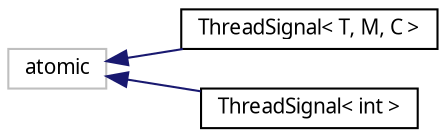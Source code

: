 digraph "Grafische Darstellung der Klassenhierarchie"
{
  edge [fontname="Sans",fontsize="10",labelfontname="Sans",labelfontsize="10"];
  node [fontname="Sans",fontsize="10",shape=record];
  rankdir="LR";
  Node407 [label="atomic",height=0.2,width=0.4,color="grey75", fillcolor="white", style="filled"];
  Node407 -> Node0 [dir="back",color="midnightblue",fontsize="10",style="solid",fontname="Sans"];
  Node0 [label="ThreadSignal\< T, M, C \>",height=0.2,width=0.4,color="black", fillcolor="white", style="filled",URL="$de/d5e/classThreadSignal.html"];
  Node407 -> Node409 [dir="back",color="midnightblue",fontsize="10",style="solid",fontname="Sans"];
  Node409 [label="ThreadSignal\< int \>",height=0.2,width=0.4,color="black", fillcolor="white", style="filled",URL="$de/d5e/classThreadSignal.html"];
}

